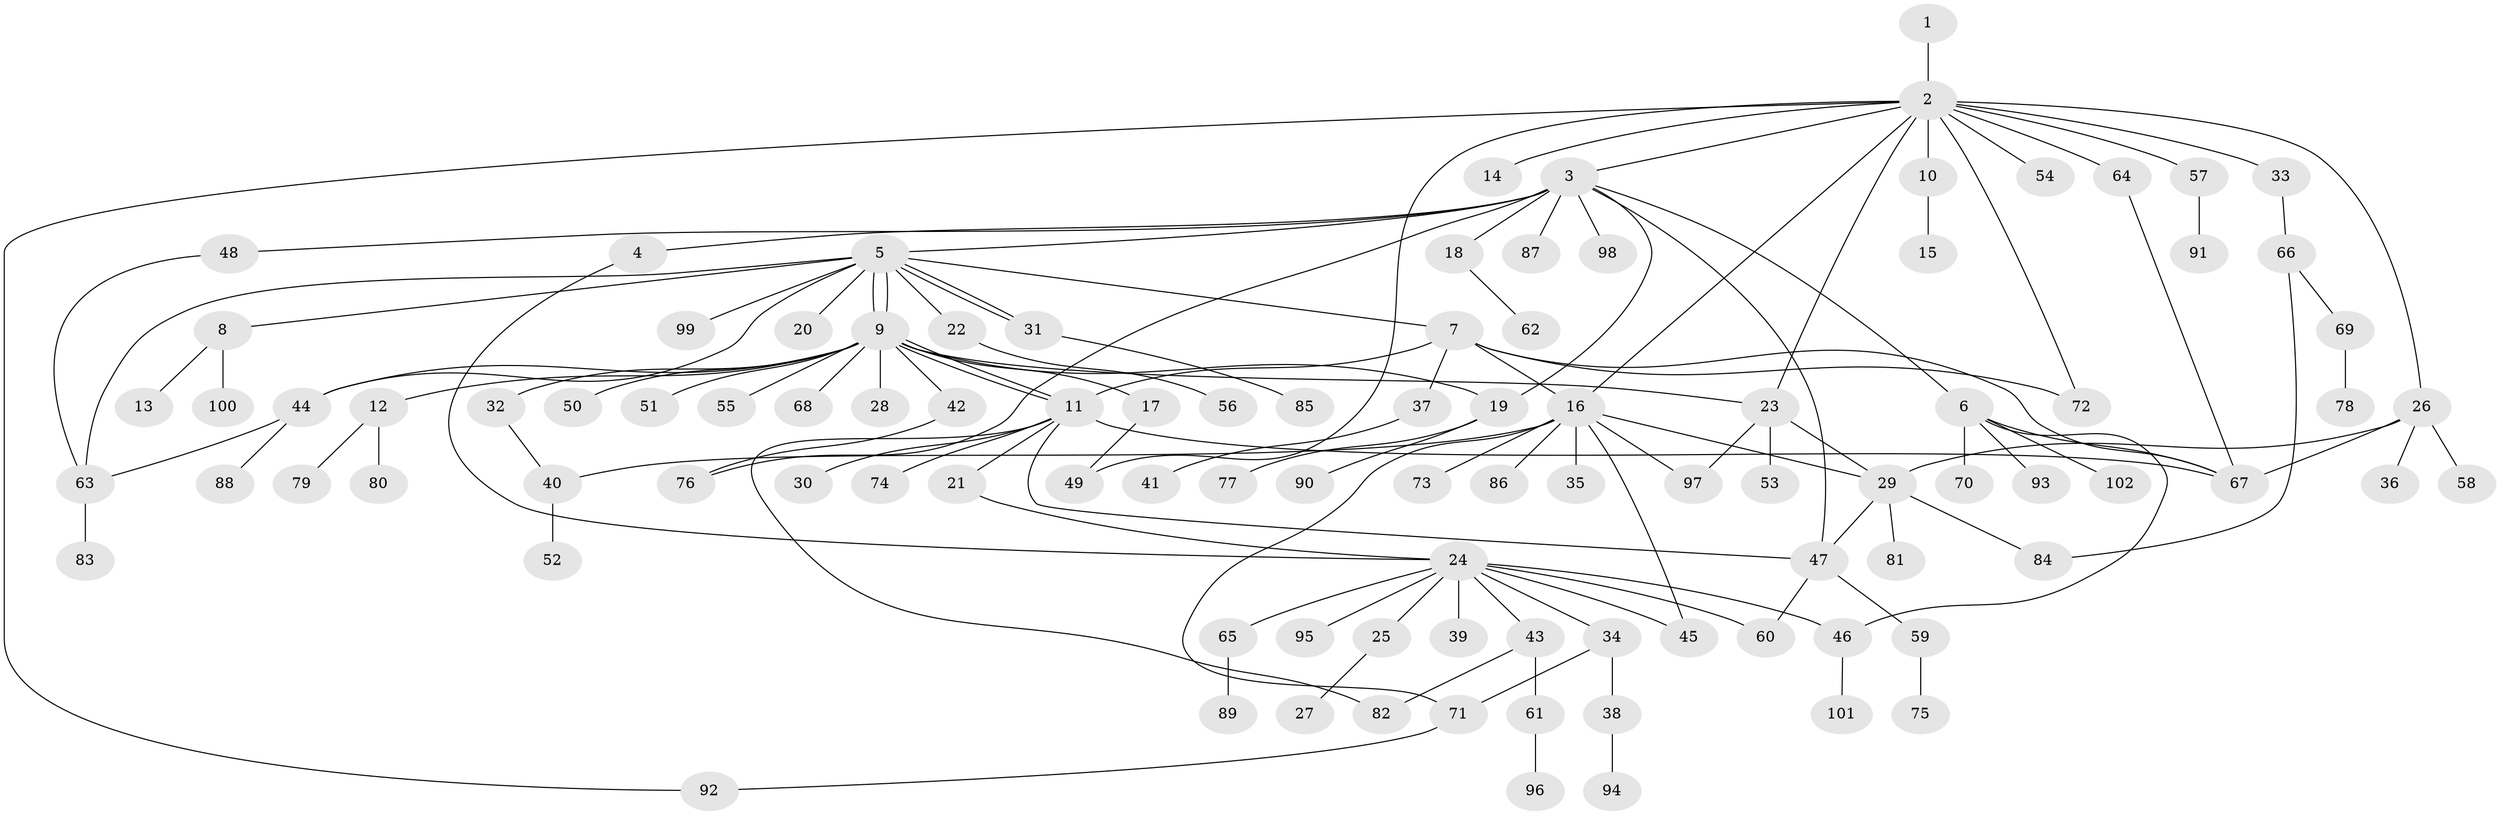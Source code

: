 // Generated by graph-tools (version 1.1) at 2025/14/03/09/25 04:14:48]
// undirected, 102 vertices, 132 edges
graph export_dot {
graph [start="1"]
  node [color=gray90,style=filled];
  1;
  2;
  3;
  4;
  5;
  6;
  7;
  8;
  9;
  10;
  11;
  12;
  13;
  14;
  15;
  16;
  17;
  18;
  19;
  20;
  21;
  22;
  23;
  24;
  25;
  26;
  27;
  28;
  29;
  30;
  31;
  32;
  33;
  34;
  35;
  36;
  37;
  38;
  39;
  40;
  41;
  42;
  43;
  44;
  45;
  46;
  47;
  48;
  49;
  50;
  51;
  52;
  53;
  54;
  55;
  56;
  57;
  58;
  59;
  60;
  61;
  62;
  63;
  64;
  65;
  66;
  67;
  68;
  69;
  70;
  71;
  72;
  73;
  74;
  75;
  76;
  77;
  78;
  79;
  80;
  81;
  82;
  83;
  84;
  85;
  86;
  87;
  88;
  89;
  90;
  91;
  92;
  93;
  94;
  95;
  96;
  97;
  98;
  99;
  100;
  101;
  102;
  1 -- 2;
  2 -- 3;
  2 -- 10;
  2 -- 14;
  2 -- 16;
  2 -- 23;
  2 -- 26;
  2 -- 33;
  2 -- 49;
  2 -- 54;
  2 -- 57;
  2 -- 64;
  2 -- 72;
  2 -- 92;
  3 -- 4;
  3 -- 5;
  3 -- 6;
  3 -- 18;
  3 -- 19;
  3 -- 47;
  3 -- 48;
  3 -- 76;
  3 -- 87;
  3 -- 98;
  4 -- 24;
  5 -- 7;
  5 -- 8;
  5 -- 9;
  5 -- 9;
  5 -- 20;
  5 -- 22;
  5 -- 31;
  5 -- 31;
  5 -- 44;
  5 -- 63;
  5 -- 99;
  6 -- 46;
  6 -- 67;
  6 -- 70;
  6 -- 93;
  6 -- 102;
  7 -- 11;
  7 -- 16;
  7 -- 37;
  7 -- 67;
  7 -- 72;
  8 -- 13;
  8 -- 100;
  9 -- 11;
  9 -- 11;
  9 -- 12;
  9 -- 17;
  9 -- 19;
  9 -- 23;
  9 -- 28;
  9 -- 32;
  9 -- 42;
  9 -- 44;
  9 -- 50;
  9 -- 51;
  9 -- 55;
  9 -- 68;
  10 -- 15;
  11 -- 21;
  11 -- 30;
  11 -- 47;
  11 -- 67;
  11 -- 74;
  11 -- 82;
  12 -- 79;
  12 -- 80;
  16 -- 29;
  16 -- 35;
  16 -- 40;
  16 -- 45;
  16 -- 71;
  16 -- 73;
  16 -- 86;
  16 -- 97;
  17 -- 49;
  18 -- 62;
  19 -- 77;
  19 -- 90;
  21 -- 24;
  22 -- 56;
  23 -- 29;
  23 -- 53;
  23 -- 97;
  24 -- 25;
  24 -- 34;
  24 -- 39;
  24 -- 43;
  24 -- 45;
  24 -- 46;
  24 -- 60;
  24 -- 65;
  24 -- 95;
  25 -- 27;
  26 -- 29;
  26 -- 36;
  26 -- 58;
  26 -- 67;
  29 -- 47;
  29 -- 81;
  29 -- 84;
  31 -- 85;
  32 -- 40;
  33 -- 66;
  34 -- 38;
  34 -- 71;
  37 -- 41;
  38 -- 94;
  40 -- 52;
  42 -- 76;
  43 -- 61;
  43 -- 82;
  44 -- 63;
  44 -- 88;
  46 -- 101;
  47 -- 59;
  47 -- 60;
  48 -- 63;
  57 -- 91;
  59 -- 75;
  61 -- 96;
  63 -- 83;
  64 -- 67;
  65 -- 89;
  66 -- 69;
  66 -- 84;
  69 -- 78;
  71 -- 92;
}
